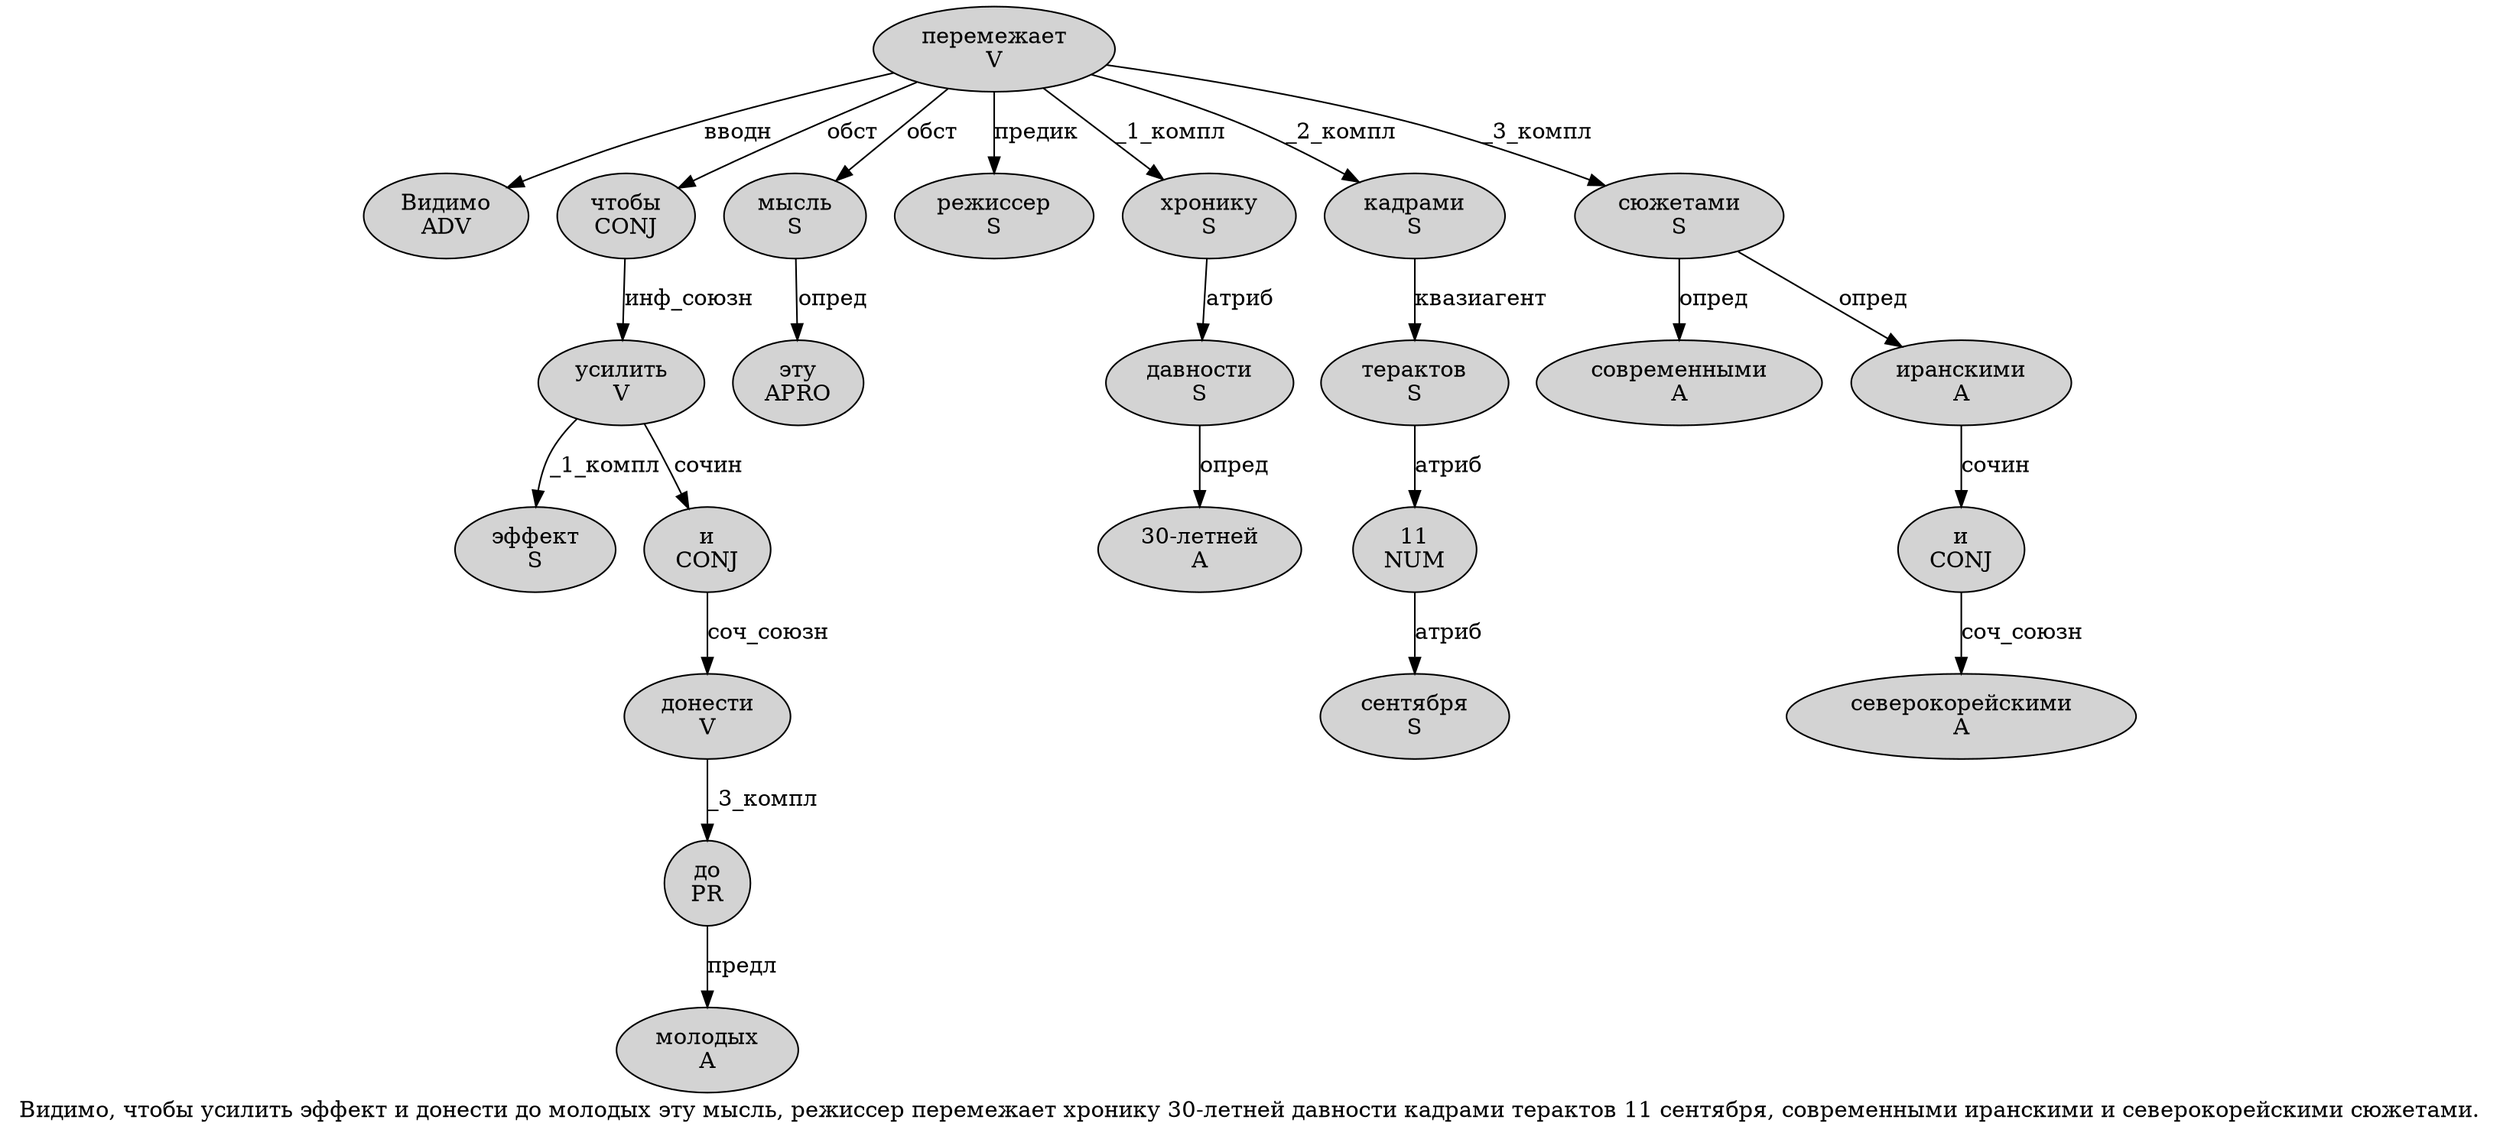 digraph SENTENCE_1576 {
	graph [label="Видимо, чтобы усилить эффект и донести до молодых эту мысль, режиссер перемежает хронику 30-летней давности кадрами терактов 11 сентября, современными иранскими и северокорейскими сюжетами."]
	node [style=filled]
		0 [label="Видимо
ADV" color="" fillcolor=lightgray penwidth=1 shape=ellipse]
		2 [label="чтобы
CONJ" color="" fillcolor=lightgray penwidth=1 shape=ellipse]
		3 [label="усилить
V" color="" fillcolor=lightgray penwidth=1 shape=ellipse]
		4 [label="эффект
S" color="" fillcolor=lightgray penwidth=1 shape=ellipse]
		5 [label="и
CONJ" color="" fillcolor=lightgray penwidth=1 shape=ellipse]
		6 [label="донести
V" color="" fillcolor=lightgray penwidth=1 shape=ellipse]
		7 [label="до
PR" color="" fillcolor=lightgray penwidth=1 shape=ellipse]
		8 [label="молодых
A" color="" fillcolor=lightgray penwidth=1 shape=ellipse]
		9 [label="эту
APRO" color="" fillcolor=lightgray penwidth=1 shape=ellipse]
		10 [label="мысль
S" color="" fillcolor=lightgray penwidth=1 shape=ellipse]
		12 [label="режиссер
S" color="" fillcolor=lightgray penwidth=1 shape=ellipse]
		13 [label="перемежает
V" color="" fillcolor=lightgray penwidth=1 shape=ellipse]
		14 [label="хронику
S" color="" fillcolor=lightgray penwidth=1 shape=ellipse]
		15 [label="30-летней
A" color="" fillcolor=lightgray penwidth=1 shape=ellipse]
		16 [label="давности
S" color="" fillcolor=lightgray penwidth=1 shape=ellipse]
		17 [label="кадрами
S" color="" fillcolor=lightgray penwidth=1 shape=ellipse]
		18 [label="терактов
S" color="" fillcolor=lightgray penwidth=1 shape=ellipse]
		19 [label="11
NUM" color="" fillcolor=lightgray penwidth=1 shape=ellipse]
		20 [label="сентября
S" color="" fillcolor=lightgray penwidth=1 shape=ellipse]
		22 [label="современными
A" color="" fillcolor=lightgray penwidth=1 shape=ellipse]
		23 [label="иранскими
A" color="" fillcolor=lightgray penwidth=1 shape=ellipse]
		24 [label="и
CONJ" color="" fillcolor=lightgray penwidth=1 shape=ellipse]
		25 [label="северокорейскими
A" color="" fillcolor=lightgray penwidth=1 shape=ellipse]
		26 [label="сюжетами
S" color="" fillcolor=lightgray penwidth=1 shape=ellipse]
			14 -> 16 [label="атриб"]
			19 -> 20 [label="атриб"]
			6 -> 7 [label="_3_компл"]
			16 -> 15 [label="опред"]
			10 -> 9 [label="опред"]
			26 -> 22 [label="опред"]
			26 -> 23 [label="опред"]
			5 -> 6 [label="соч_союзн"]
			2 -> 3 [label="инф_союзн"]
			7 -> 8 [label="предл"]
			24 -> 25 [label="соч_союзн"]
			23 -> 24 [label="сочин"]
			13 -> 0 [label="вводн"]
			13 -> 2 [label="обст"]
			13 -> 10 [label="обст"]
			13 -> 12 [label="предик"]
			13 -> 14 [label="_1_компл"]
			13 -> 17 [label="_2_компл"]
			13 -> 26 [label="_3_компл"]
			18 -> 19 [label="атриб"]
			17 -> 18 [label="квазиагент"]
			3 -> 4 [label="_1_компл"]
			3 -> 5 [label="сочин"]
}